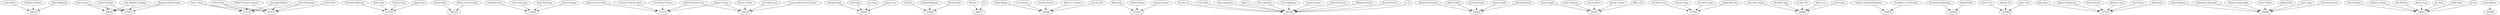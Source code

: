 digraph sldgraph {
overlap=false;
_S82463 -> _S68314;
_S53411 -> _S68314;
_S20608 -> _S68314;
_S18817 -> _S98183;
_S42354 -> _S98183;
_S69365 -> _S98183;
_S45701 -> _S98183;
_S12277 -> _S11129;
_S39154 -> _S11129;
_S44531 -> _S11129;
_S25544 -> _S11129;
_S82633 -> _S11129;
_S18817 -> _S70953;
_S42354 -> _S70953;
_S69365 -> _S70953;
_S45701 -> _S70953;
_S55632 -> _S12530;
_S92834 -> _S12530;
_S35498 -> _S12530;
_S91622 -> _S12530;
_S80282 -> _S60141;
_S16970 -> _S60141;
_S33015 -> _S35609;
_S55264 -> _S35609;
_S47807 -> _S35609;
_S57493 -> _S35609;
_S21016 -> _S13151;
_S27187 -> _S13151;
_S66896 -> _S13151;
_S14585 -> _S13151;
_S64495 -> _S13151;
_S54612 -> _S40423;
_S68685 -> _S40423;
_S58512 -> _S40423;
_S60190 -> _S40423;
_S35091 -> _S76600;
_S86619 -> _S76600;
_S42843 -> _S76600;
_S28219 -> _S90577;
_S47558 -> _S90577;
_S34041 -> _S93946;
_S55427 -> _S93946;
_S72251 -> _S93946;
_S35247 -> _S93946;
_S35865 -> _S93946;
_S76671 -> _S32912;
_S16199 -> _S32912;
_S33377 -> _S32912;
_S11157 -> _S82909;
_S31770 -> _S82909;
_S10223 -> _S82909;
_S83306 -> _S82909;
_S99360 -> _S82909;
_S70883 -> _S82909;
_S62815 -> _S82909;
_S36737 -> _S82909;
_S98642 -> _S82909;
_S69074 -> _S82909;
_S68624 -> _S82909;
_S48169 -> _S60440;
_S45917 -> _S60440;
_S43063 -> _S60440;
_S25792 -> _S60440;
_S10993 -> _S60440;
_S89591 -> _S92361;
_S25586 -> _S92361;
_S31141 -> _S92361;
_S20429 -> _S92361;
_S63918 -> _S92361;
_S39438 -> _S35238;
_S82923 -> _S35238;
_S66896 -> _S35238;
_S27187 -> _S35238;
_S19575 -> _S35238;
_S86516 -> _S37942;
_S60896 -> _S37942;
_S87223 -> _S37942;
_S57917 -> _S37942;
_S12277 -> _S55715;
_S28719 -> _S55715;
_S25544 -> _S55715;
_S39154 -> _S55715;
_S44531 -> _S55715;
_S82633 -> _S55715;
_S69462 -> _S84862;
_S46493 -> _S84862;
_S70830 -> _S84862;
_S68550 -> _S84862;
_S44662 -> _S84862;
_S35504 -> _S30814;
_S47776 -> _S30814;
_S73797 -> _S19934;
_S62792 -> _S19934;
_S67288 -> _S74998;
_S82407 -> _S74998;
_S47439 -> _S74998;
_S65987 -> _S37987;
_S84207 -> _S37987;
_S45173 -> _S37987;
_S87145 -> _S37987;
_S22460 -> _S37987;
_S33309 -> _S37987;
_S66027 -> _S66863;
_S96482 -> _S66863;
_S91369 -> _S66863;
_S97777 -> _S66863;
_S71946 -> _S66863;
_S56924 -> _S66863;
_S95631 -> _S66863;
_S22869 -> _S46913;
_S96752 -> _S46913;
_S28971 -> _S46913;
_S96763 -> _S46913;
_S19514 -> _S46913;
_S93721 -> _S46913;
_S97110 -> _S46913;
_S24698 -> _S67884;
_S56924 [label="Jonas Lipps"];
_S55264 [label="Chao-Tung Yang"];
_S25544 [label="Unai Arronategui"];
_S35504 [label="Christos Christodoulopoulos"];
_S84207 [label="Andrey Velichkevich"];
_S35498 [label="Tomoya Tanjo"];
_S34041 [label="Felipe Borges"];
_S39438 [label="Hylson V. Netto"];
_S31770 [label="Umer Altaf"];
_S55427 [label="Luis Pacheco"];
_S65987 [label="Jinan Zhou"];
_S98642 [label="William Voorsluys"];
_S45701 [label="Ferhat Khendek"];
_S63918 [label="Mike Lowe"];
_S60896 [label="Hua-Jun Hong"];
_S28219 [label="Brewer"];
_S35091 [label="Cong Xu"];
_S93721 [label="Brad Slater"];
_S83306 [label="Jiajie Li"];
_S20608 [label="Peter Mikulecky"];
_S82923 [label="Lau Cheuk Lung"];
_S82463 [label="Lubos Mercl"];
_S22869 [label="Paul Townend"];
_S62792 [label="Daniel Moldt"];
_S69074 [label="Richard Sinnott"];
_S24698 [label="Josef Spillner"];
_S66027 [label="Kasim Rehman"];
_S76671 [label="Mohab Aly"];
_S57493 [label="Chin-Yin Huang"];
_S43063 [label="Krystian Pawlik"];
_S21016 [label="Hylson Vescovi Netto"];
_S45917 [label="Bartosz Balis"];
_S44662 [label="Jeu-Yih Jeng"];
_S96752 [label="Stephen Clement"];
_S97777 [label="Oliver Frendo"];
_S95631 [label="Nemrude Verzano"];
_S55632 [label="Kimitoshi Takahashi"];
_S58512 [label="Jun Gong"];
_S86516 [label="Pei-Hsuan Tsai"];
_S47807 [label="Yuan Ting Wang"];
_S89591 [label="Semir Sarajlic"];
_S42843 [label="Wesley Felter"];
_S20429 [label="Jeremy Fischer"];
_S82407 [label="Ting-An Yeh"];
_S14585 [label="Luciana de Oliveira Rech"];
_S73797 [label="Jan Henrik Röwekamp"];
_S27187 [label="Aldelir Fernando Luiz"];
_S25792 [label="Maciej Pawlik"];
_S16970 [label="Matias Carrasco Kind"];
_S80282 [label="Sahand Hariri"];
_S36737 [label="Shivank Sharma"];
_S87145 [label="Anubhav Garg"];
_S31141 [label="Suresh Marru"];
_S69365 [label="Maria Toeroe"];
_S46493 [label="Shun-Ren Yang"];
_S11157 [label="San Kho Lin"];
_S45173 [label="Kirill Prosvirov"];
_S33377 [label="Soumaya Yacout"];
_S22460 [label="Yuji Oshima"];
_S18817 [label="Leila Abdollahi Vayghan"];
_S57917 [label="Cheng-Hsin Hsu"];
_S69462 [label="Chia-Chen Chang"];
_S33309 [label="Debo Dutta"];
_S35865 [label="Priscila Solis"];
_S48169 [label="Michal Orzechowski"];
_S67288 [label="Chan-Yi Lin"];
_S64495 [label="Caio Pereira Oliveira"];
_S96763 [label="Renyu Yang"];
_S47439 [label="Jerry Chou"];
_S68685 [label="Lelai Deng"];
_S91369 [label="Stamatis Karnouskos"];
_S72251 [label="Eduardo Alchieri"];
_S62815 [label="Sulman Sarwar"];
_S28971 [label="Dan Burdett"];
_S42354 [label="Mohamed Aymen Saied"];
_S82633 [label="Omer F. Rana"];
_S10993 [label="Maciej Malawski"];
_S68624 [label="et al."];
_S60190 [label="Hanmei Luo"];
_S28719 [label="Carlos Tolón"];
_S86619 [label="Karthick Rajamani"];
_S54612 [label="Shengbo Song"];
_S70830 [label="En-Hau Yeh"];
_S12277 [label="Víctor Medel"];
_S70883 [label="David Meggyesy"];
_S33015 [label="Endah Kristiani"];
_S97110 [label="Jie Xu"];
_S47558 [label="Eric"];
_S68550 [label="Phone Lin"];
_S53411 [label="Vladimir Sobeslav"];
_S47776 [label="Euripides G. M. Petrakis"];
_S91622 [label="Jingtao Sun"];
_S19575 [label="Luciana Moreira Sá de Souza"];
_S96482 [label="Orthodoxos Kipouridis"];
_S35247 [label="Marcos F. Caetano"];
_S25586 [label="Julien Chastang"];
_S19514 [label="Joe Shaw"];
_S10223 [label="Glenn Jayaputera"];
_S16199 [label="Foutse Khomh"];
_S44531 [label="José Ángel Bañares"];
_S87223 [label="An-Chieh Cheng"];
_S66896 [label="Miguel Correia"];
_S92834 [label="Kento Aida"];
_S71946 [label="Helge Dickel"];
_S39154 [label="Rafael Tolosana-Calasanz"];
_S99360 [label="Davis Marques"];
}

